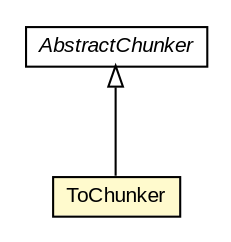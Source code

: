 #!/usr/local/bin/dot
#
# Class diagram 
# Generated by UMLGraph version R5_6-24-gf6e263 (http://www.umlgraph.org/)
#

digraph G {
	edge [fontname="arial",fontsize=10,labelfontname="arial",labelfontsize=10];
	node [fontname="arial",fontsize=10,shape=plaintext];
	nodesep=0.25;
	ranksep=0.5;
	// edu.arizona.biosemantics.semanticmarkup.ling.chunk.AbstractChunker
	c141120 [label=<<table title="edu.arizona.biosemantics.semanticmarkup.ling.chunk.AbstractChunker" border="0" cellborder="1" cellspacing="0" cellpadding="2" port="p" href="../../AbstractChunker.html">
		<tr><td><table border="0" cellspacing="0" cellpadding="1">
<tr><td align="center" balign="center"><font face="arial italic"> AbstractChunker </font></td></tr>
		</table></td></tr>
		</table>>, URL="../../AbstractChunker.html", fontname="arial", fontcolor="black", fontsize=10.0];
	// edu.arizona.biosemantics.semanticmarkup.ling.chunk.lib.chunker.ToChunker
	c141127 [label=<<table title="edu.arizona.biosemantics.semanticmarkup.ling.chunk.lib.chunker.ToChunker" border="0" cellborder="1" cellspacing="0" cellpadding="2" port="p" bgcolor="lemonChiffon" href="./ToChunker.html">
		<tr><td><table border="0" cellspacing="0" cellpadding="1">
<tr><td align="center" balign="center"> ToChunker </td></tr>
		</table></td></tr>
		</table>>, URL="./ToChunker.html", fontname="arial", fontcolor="black", fontsize=10.0];
	//edu.arizona.biosemantics.semanticmarkup.ling.chunk.lib.chunker.ToChunker extends edu.arizona.biosemantics.semanticmarkup.ling.chunk.AbstractChunker
	c141120:p -> c141127:p [dir=back,arrowtail=empty];
}

